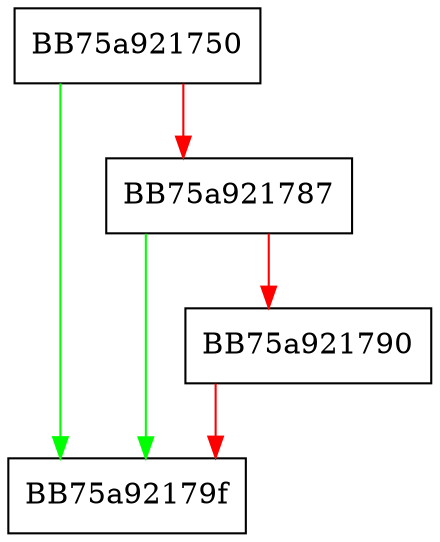 digraph agent_push_configs {
  node [shape="box"];
  graph [splines=ortho];
  BB75a921750 -> BB75a92179f [color="green"];
  BB75a921750 -> BB75a921787 [color="red"];
  BB75a921787 -> BB75a92179f [color="green"];
  BB75a921787 -> BB75a921790 [color="red"];
  BB75a921790 -> BB75a92179f [color="red"];
}